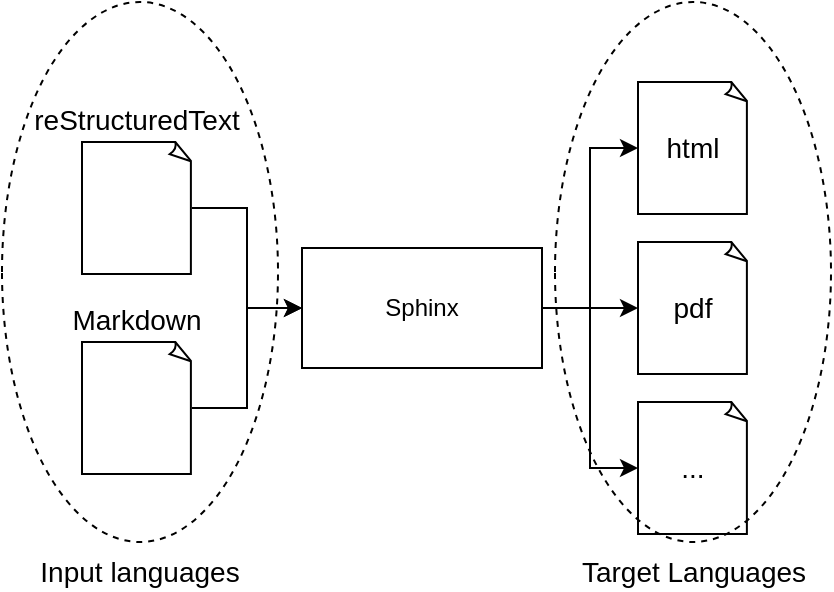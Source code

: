 <mxfile version="12.6.6" type="device"><diagram id="tlVS0Y-5MRv_5uMmyjWT" name="Page-1"><mxGraphModel dx="714" dy="992" grid="1" gridSize="10" guides="1" tooltips="1" connect="1" arrows="1" fold="1" page="1" pageScale="1" pageWidth="1169" pageHeight="827" math="0" shadow="0"><root><mxCell id="0"/><mxCell id="1" parent="0"/><mxCell id="4CG3ErWRX-WvJlOWJrMg-5" value="pdf" style="whiteSpace=wrap;html=1;shape=mxgraph.basic.document;fontSize=14;" vertex="1" parent="1"><mxGeometry x="428" y="320" width="55" height="66" as="geometry"/></mxCell><mxCell id="4CG3ErWRX-WvJlOWJrMg-8" style="edgeStyle=orthogonalEdgeStyle;rounded=0;orthogonalLoop=1;jettySize=auto;html=1;entryX=0;entryY=0.5;entryDx=0;entryDy=0;entryPerimeter=0;fontSize=14;" edge="1" parent="1" source="4CG3ErWRX-WvJlOWJrMg-1" target="4CG3ErWRX-WvJlOWJrMg-6"><mxGeometry relative="1" as="geometry"/></mxCell><mxCell id="4CG3ErWRX-WvJlOWJrMg-9" style="edgeStyle=orthogonalEdgeStyle;rounded=0;orthogonalLoop=1;jettySize=auto;html=1;exitX=1;exitY=0.5;exitDx=0;exitDy=0;entryX=0;entryY=0.5;entryDx=0;entryDy=0;entryPerimeter=0;fontSize=14;" edge="1" parent="1" source="4CG3ErWRX-WvJlOWJrMg-1" target="4CG3ErWRX-WvJlOWJrMg-5"><mxGeometry relative="1" as="geometry"/></mxCell><mxCell id="4CG3ErWRX-WvJlOWJrMg-10" style="edgeStyle=orthogonalEdgeStyle;rounded=0;orthogonalLoop=1;jettySize=auto;html=1;exitX=1;exitY=0.5;exitDx=0;exitDy=0;entryX=0;entryY=0.5;entryDx=0;entryDy=0;entryPerimeter=0;fontSize=14;" edge="1" parent="1" source="4CG3ErWRX-WvJlOWJrMg-1" target="4CG3ErWRX-WvJlOWJrMg-7"><mxGeometry relative="1" as="geometry"/></mxCell><mxCell id="4CG3ErWRX-WvJlOWJrMg-1" value="Sphinx" style="rounded=0;whiteSpace=wrap;html=1;" vertex="1" parent="1"><mxGeometry x="260" y="323" width="120" height="60" as="geometry"/></mxCell><mxCell id="4CG3ErWRX-WvJlOWJrMg-6" value="html" style="whiteSpace=wrap;html=1;shape=mxgraph.basic.document;fontSize=14;" vertex="1" parent="1"><mxGeometry x="428" y="240" width="55" height="66" as="geometry"/></mxCell><mxCell id="4CG3ErWRX-WvJlOWJrMg-7" value="..." style="whiteSpace=wrap;html=1;shape=mxgraph.basic.document;fontSize=14;" vertex="1" parent="1"><mxGeometry x="428" y="400" width="55" height="66" as="geometry"/></mxCell><mxCell id="4CG3ErWRX-WvJlOWJrMg-13" style="edgeStyle=orthogonalEdgeStyle;rounded=0;orthogonalLoop=1;jettySize=auto;html=1;fontSize=14;" edge="1" parent="1" source="4CG3ErWRX-WvJlOWJrMg-11" target="4CG3ErWRX-WvJlOWJrMg-1"><mxGeometry relative="1" as="geometry"/></mxCell><mxCell id="4CG3ErWRX-WvJlOWJrMg-11" value="reStructuredText" style="whiteSpace=wrap;html=1;shape=mxgraph.basic.document;fontSize=14;labelPosition=center;verticalLabelPosition=top;align=center;verticalAlign=bottom;" vertex="1" parent="1"><mxGeometry x="150" y="270" width="55" height="66" as="geometry"/></mxCell><mxCell id="4CG3ErWRX-WvJlOWJrMg-14" style="edgeStyle=orthogonalEdgeStyle;rounded=0;orthogonalLoop=1;jettySize=auto;html=1;entryX=0;entryY=0.5;entryDx=0;entryDy=0;fontSize=14;" edge="1" parent="1" source="4CG3ErWRX-WvJlOWJrMg-12" target="4CG3ErWRX-WvJlOWJrMg-1"><mxGeometry relative="1" as="geometry"/></mxCell><mxCell id="4CG3ErWRX-WvJlOWJrMg-12" value="Markdown" style="whiteSpace=wrap;html=1;shape=mxgraph.basic.document;fontSize=14;labelPosition=center;verticalLabelPosition=top;align=center;verticalAlign=bottom;" vertex="1" parent="1"><mxGeometry x="150" y="370" width="55" height="66" as="geometry"/></mxCell><mxCell id="4CG3ErWRX-WvJlOWJrMg-15" value="Input languages" style="ellipse;whiteSpace=wrap;html=1;fontSize=14;direction=west;fillColor=none;dashed=1;labelPosition=center;verticalLabelPosition=bottom;align=center;verticalAlign=top;" vertex="1" parent="1"><mxGeometry x="110" y="200" width="138" height="270" as="geometry"/></mxCell><mxCell id="4CG3ErWRX-WvJlOWJrMg-17" value="Target Languages" style="ellipse;whiteSpace=wrap;html=1;fontSize=14;direction=west;fillColor=none;dashed=1;labelPosition=center;verticalLabelPosition=bottom;align=center;verticalAlign=top;" vertex="1" parent="1"><mxGeometry x="386.5" y="200" width="138" height="270" as="geometry"/></mxCell></root></mxGraphModel></diagram></mxfile>